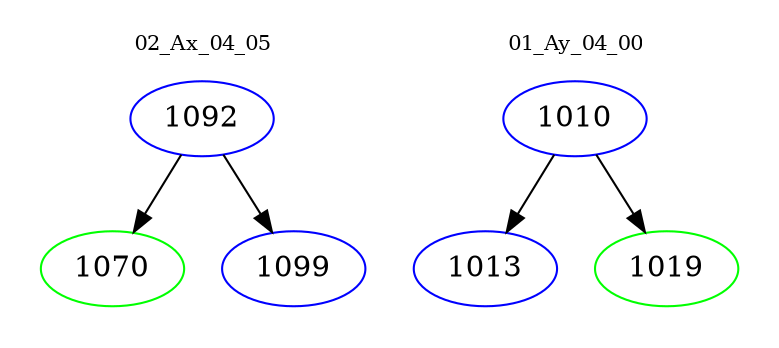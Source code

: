 digraph{
subgraph cluster_0 {
color = white
label = "02_Ax_04_05";
fontsize=10;
T0_1092 [label="1092", color="blue"]
T0_1092 -> T0_1070 [color="black"]
T0_1070 [label="1070", color="green"]
T0_1092 -> T0_1099 [color="black"]
T0_1099 [label="1099", color="blue"]
}
subgraph cluster_1 {
color = white
label = "01_Ay_04_00";
fontsize=10;
T1_1010 [label="1010", color="blue"]
T1_1010 -> T1_1013 [color="black"]
T1_1013 [label="1013", color="blue"]
T1_1010 -> T1_1019 [color="black"]
T1_1019 [label="1019", color="green"]
}
}

